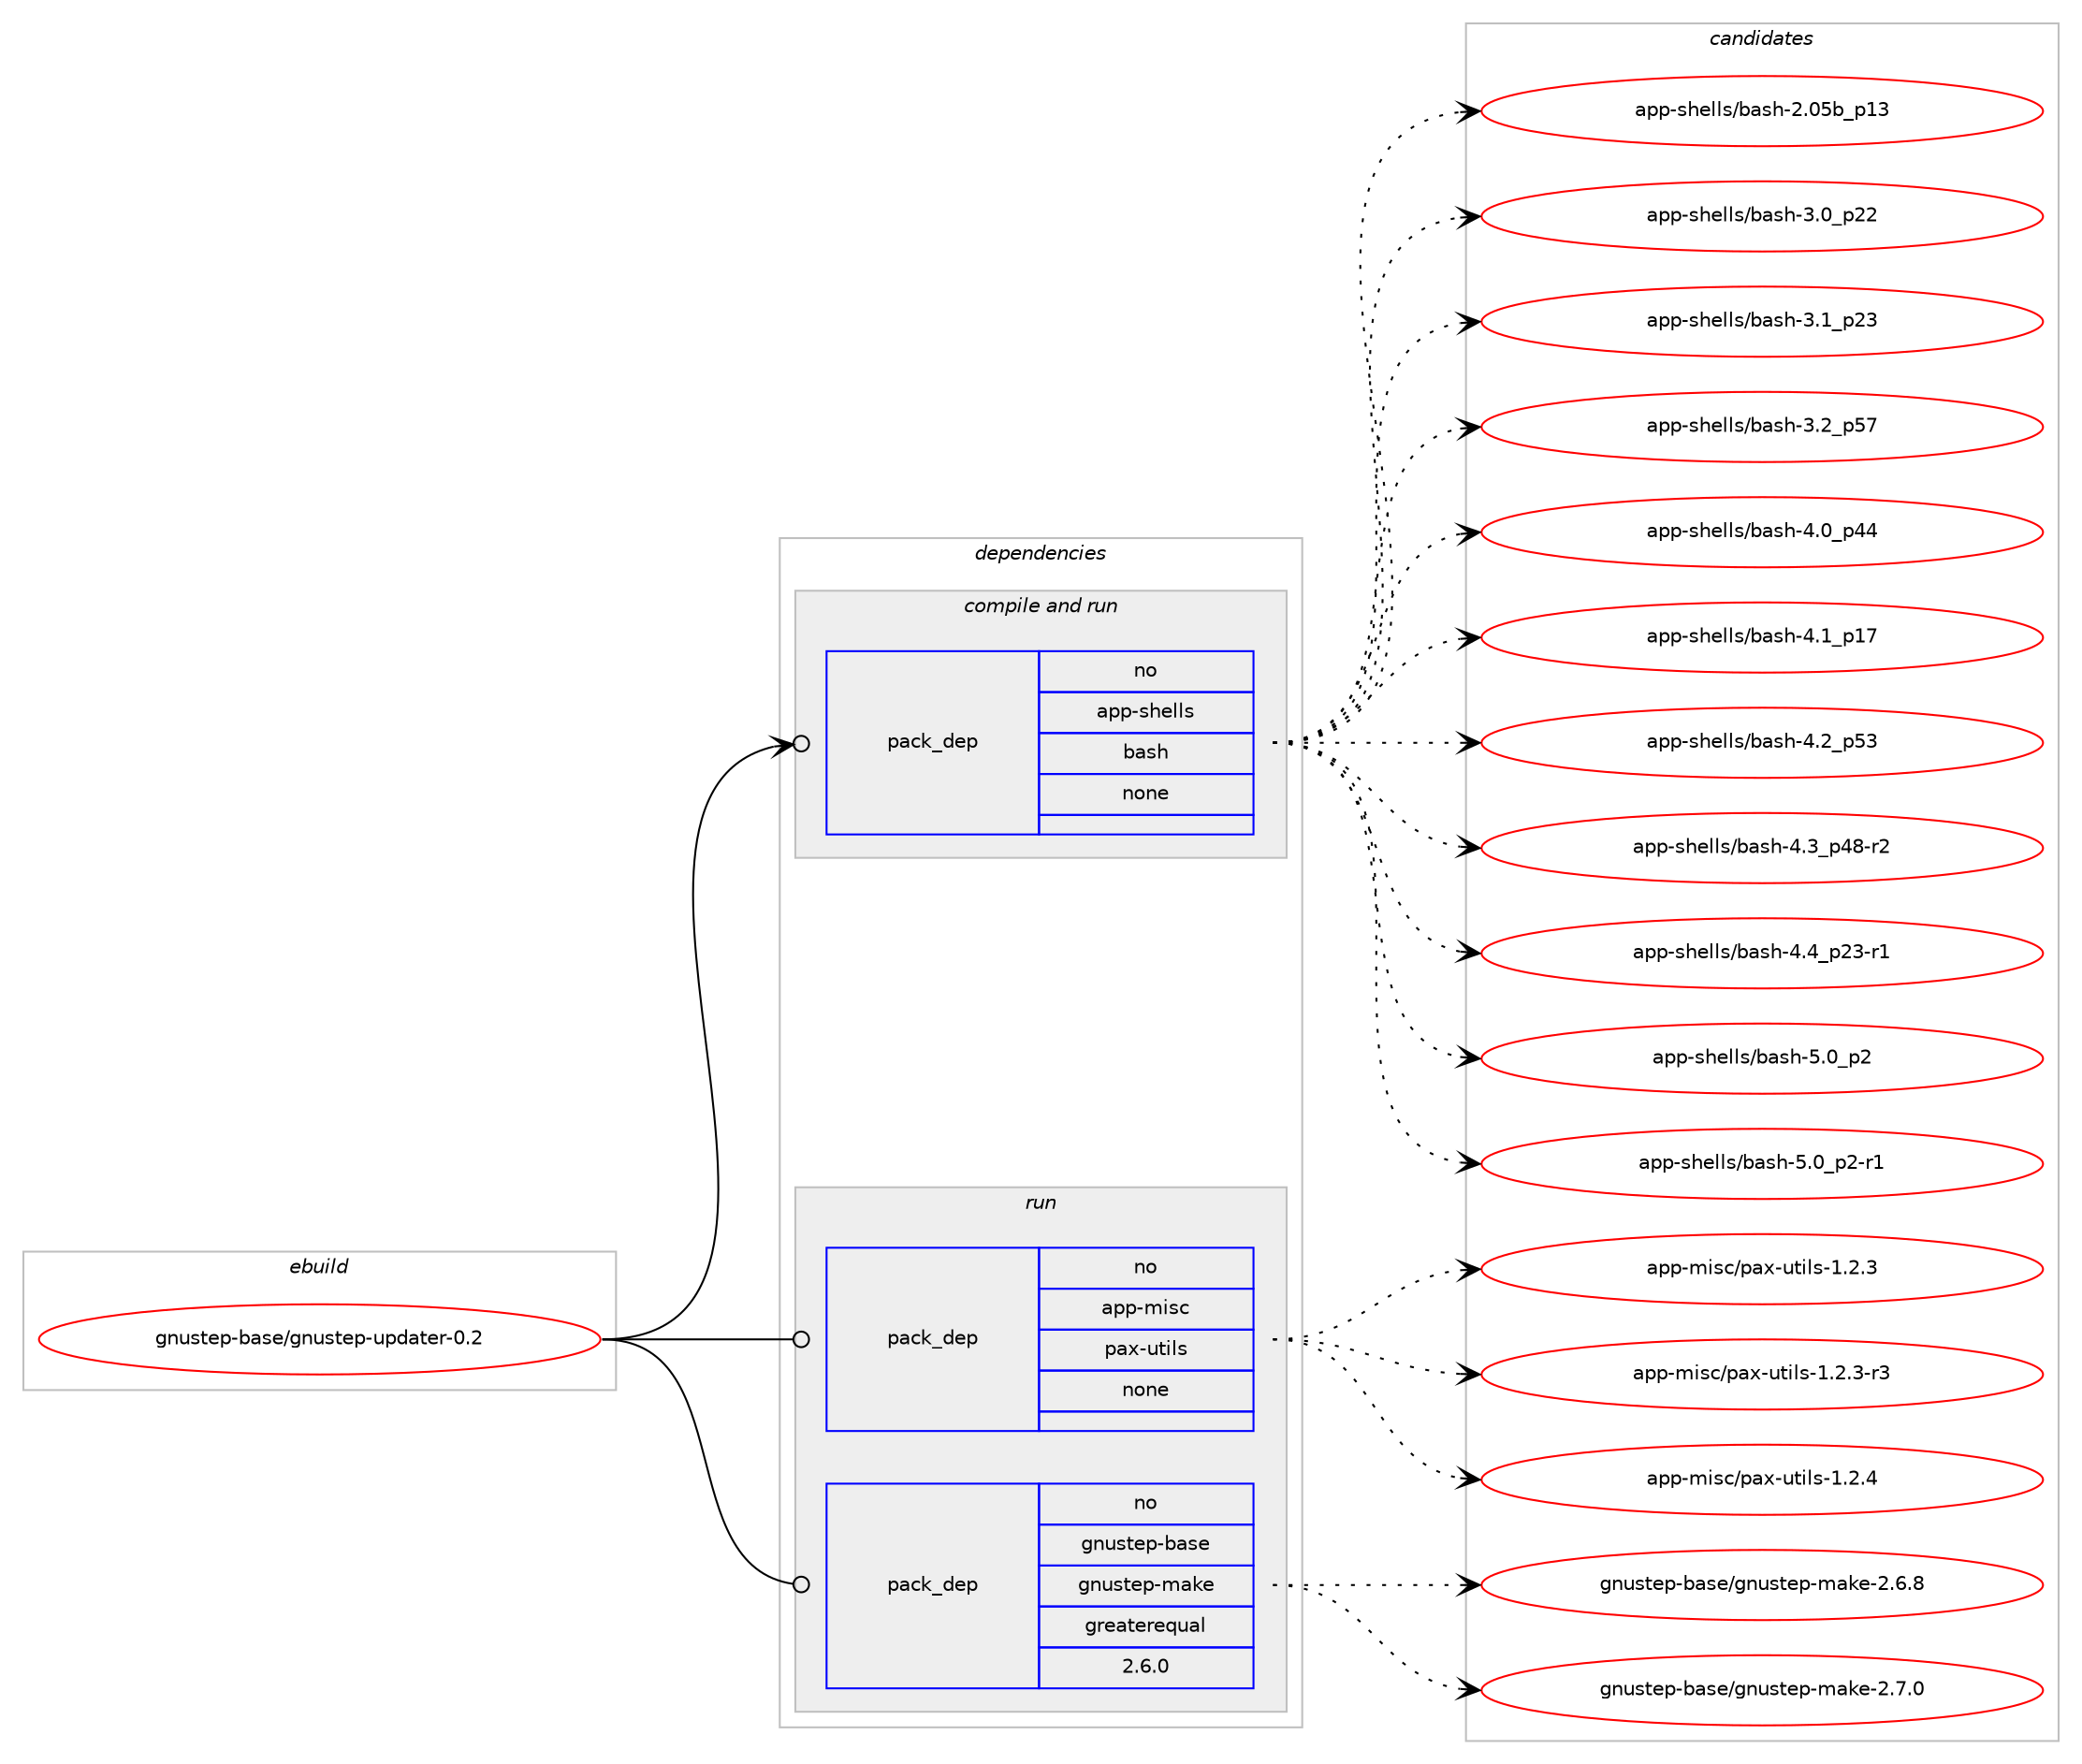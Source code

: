 digraph prolog {

# *************
# Graph options
# *************

newrank=true;
concentrate=true;
compound=true;
graph [rankdir=LR,fontname=Helvetica,fontsize=10,ranksep=1.5];#, ranksep=2.5, nodesep=0.2];
edge  [arrowhead=vee];
node  [fontname=Helvetica,fontsize=10];

# **********
# The ebuild
# **********

subgraph cluster_leftcol {
color=gray;
rank=same;
label=<<i>ebuild</i>>;
id [label="gnustep-base/gnustep-updater-0.2", color=red, width=4, href="../gnustep-base/gnustep-updater-0.2.svg"];
}

# ****************
# The dependencies
# ****************

subgraph cluster_midcol {
color=gray;
label=<<i>dependencies</i>>;
subgraph cluster_compile {
fillcolor="#eeeeee";
style=filled;
label=<<i>compile</i>>;
}
subgraph cluster_compileandrun {
fillcolor="#eeeeee";
style=filled;
label=<<i>compile and run</i>>;
subgraph pack1117122 {
dependency1569771 [label=<<TABLE BORDER="0" CELLBORDER="1" CELLSPACING="0" CELLPADDING="4" WIDTH="220"><TR><TD ROWSPAN="6" CELLPADDING="30">pack_dep</TD></TR><TR><TD WIDTH="110">no</TD></TR><TR><TD>app-shells</TD></TR><TR><TD>bash</TD></TR><TR><TD>none</TD></TR><TR><TD></TD></TR></TABLE>>, shape=none, color=blue];
}
id:e -> dependency1569771:w [weight=20,style="solid",arrowhead="odotvee"];
}
subgraph cluster_run {
fillcolor="#eeeeee";
style=filled;
label=<<i>run</i>>;
subgraph pack1117123 {
dependency1569772 [label=<<TABLE BORDER="0" CELLBORDER="1" CELLSPACING="0" CELLPADDING="4" WIDTH="220"><TR><TD ROWSPAN="6" CELLPADDING="30">pack_dep</TD></TR><TR><TD WIDTH="110">no</TD></TR><TR><TD>app-misc</TD></TR><TR><TD>pax-utils</TD></TR><TR><TD>none</TD></TR><TR><TD></TD></TR></TABLE>>, shape=none, color=blue];
}
id:e -> dependency1569772:w [weight=20,style="solid",arrowhead="odot"];
subgraph pack1117124 {
dependency1569773 [label=<<TABLE BORDER="0" CELLBORDER="1" CELLSPACING="0" CELLPADDING="4" WIDTH="220"><TR><TD ROWSPAN="6" CELLPADDING="30">pack_dep</TD></TR><TR><TD WIDTH="110">no</TD></TR><TR><TD>gnustep-base</TD></TR><TR><TD>gnustep-make</TD></TR><TR><TD>greaterequal</TD></TR><TR><TD>2.6.0</TD></TR></TABLE>>, shape=none, color=blue];
}
id:e -> dependency1569773:w [weight=20,style="solid",arrowhead="odot"];
}
}

# **************
# The candidates
# **************

subgraph cluster_choices {
rank=same;
color=gray;
label=<<i>candidates</i>>;

subgraph choice1117122 {
color=black;
nodesep=1;
choice9711211245115104101108108115479897115104455046485398951124951 [label="app-shells/bash-2.05b_p13", color=red, width=4,href="../app-shells/bash-2.05b_p13.svg"];
choice971121124511510410110810811547989711510445514648951125050 [label="app-shells/bash-3.0_p22", color=red, width=4,href="../app-shells/bash-3.0_p22.svg"];
choice971121124511510410110810811547989711510445514649951125051 [label="app-shells/bash-3.1_p23", color=red, width=4,href="../app-shells/bash-3.1_p23.svg"];
choice971121124511510410110810811547989711510445514650951125355 [label="app-shells/bash-3.2_p57", color=red, width=4,href="../app-shells/bash-3.2_p57.svg"];
choice971121124511510410110810811547989711510445524648951125252 [label="app-shells/bash-4.0_p44", color=red, width=4,href="../app-shells/bash-4.0_p44.svg"];
choice971121124511510410110810811547989711510445524649951124955 [label="app-shells/bash-4.1_p17", color=red, width=4,href="../app-shells/bash-4.1_p17.svg"];
choice971121124511510410110810811547989711510445524650951125351 [label="app-shells/bash-4.2_p53", color=red, width=4,href="../app-shells/bash-4.2_p53.svg"];
choice9711211245115104101108108115479897115104455246519511252564511450 [label="app-shells/bash-4.3_p48-r2", color=red, width=4,href="../app-shells/bash-4.3_p48-r2.svg"];
choice9711211245115104101108108115479897115104455246529511250514511449 [label="app-shells/bash-4.4_p23-r1", color=red, width=4,href="../app-shells/bash-4.4_p23-r1.svg"];
choice9711211245115104101108108115479897115104455346489511250 [label="app-shells/bash-5.0_p2", color=red, width=4,href="../app-shells/bash-5.0_p2.svg"];
choice97112112451151041011081081154798971151044553464895112504511449 [label="app-shells/bash-5.0_p2-r1", color=red, width=4,href="../app-shells/bash-5.0_p2-r1.svg"];
dependency1569771:e -> choice9711211245115104101108108115479897115104455046485398951124951:w [style=dotted,weight="100"];
dependency1569771:e -> choice971121124511510410110810811547989711510445514648951125050:w [style=dotted,weight="100"];
dependency1569771:e -> choice971121124511510410110810811547989711510445514649951125051:w [style=dotted,weight="100"];
dependency1569771:e -> choice971121124511510410110810811547989711510445514650951125355:w [style=dotted,weight="100"];
dependency1569771:e -> choice971121124511510410110810811547989711510445524648951125252:w [style=dotted,weight="100"];
dependency1569771:e -> choice971121124511510410110810811547989711510445524649951124955:w [style=dotted,weight="100"];
dependency1569771:e -> choice971121124511510410110810811547989711510445524650951125351:w [style=dotted,weight="100"];
dependency1569771:e -> choice9711211245115104101108108115479897115104455246519511252564511450:w [style=dotted,weight="100"];
dependency1569771:e -> choice9711211245115104101108108115479897115104455246529511250514511449:w [style=dotted,weight="100"];
dependency1569771:e -> choice9711211245115104101108108115479897115104455346489511250:w [style=dotted,weight="100"];
dependency1569771:e -> choice97112112451151041011081081154798971151044553464895112504511449:w [style=dotted,weight="100"];
}
subgraph choice1117123 {
color=black;
nodesep=1;
choice971121124510910511599471129712045117116105108115454946504651 [label="app-misc/pax-utils-1.2.3", color=red, width=4,href="../app-misc/pax-utils-1.2.3.svg"];
choice9711211245109105115994711297120451171161051081154549465046514511451 [label="app-misc/pax-utils-1.2.3-r3", color=red, width=4,href="../app-misc/pax-utils-1.2.3-r3.svg"];
choice971121124510910511599471129712045117116105108115454946504652 [label="app-misc/pax-utils-1.2.4", color=red, width=4,href="../app-misc/pax-utils-1.2.4.svg"];
dependency1569772:e -> choice971121124510910511599471129712045117116105108115454946504651:w [style=dotted,weight="100"];
dependency1569772:e -> choice9711211245109105115994711297120451171161051081154549465046514511451:w [style=dotted,weight="100"];
dependency1569772:e -> choice971121124510910511599471129712045117116105108115454946504652:w [style=dotted,weight="100"];
}
subgraph choice1117124 {
color=black;
nodesep=1;
choice103110117115116101112459897115101471031101171151161011124510997107101455046544656 [label="gnustep-base/gnustep-make-2.6.8", color=red, width=4,href="../gnustep-base/gnustep-make-2.6.8.svg"];
choice103110117115116101112459897115101471031101171151161011124510997107101455046554648 [label="gnustep-base/gnustep-make-2.7.0", color=red, width=4,href="../gnustep-base/gnustep-make-2.7.0.svg"];
dependency1569773:e -> choice103110117115116101112459897115101471031101171151161011124510997107101455046544656:w [style=dotted,weight="100"];
dependency1569773:e -> choice103110117115116101112459897115101471031101171151161011124510997107101455046554648:w [style=dotted,weight="100"];
}
}

}
